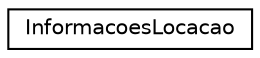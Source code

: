 digraph "Graphical Class Hierarchy"
{
 // LATEX_PDF_SIZE
  edge [fontname="Helvetica",fontsize="10",labelfontname="Helvetica",labelfontsize="10"];
  node [fontname="Helvetica",fontsize="10",shape=record];
  rankdir="LR";
  Node0 [label="InformacoesLocacao",height=0.2,width=0.4,color="black", fillcolor="white", style="filled",URL="$structInformacoesLocacao.html",tooltip=" "];
}
